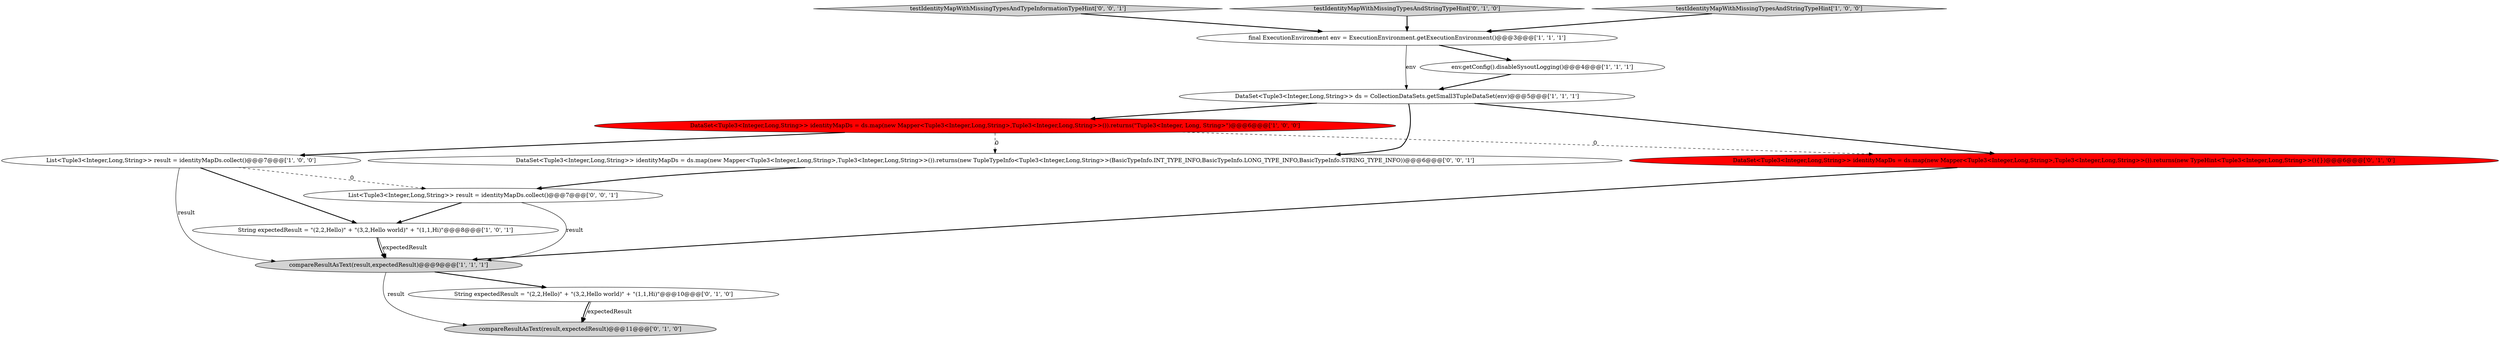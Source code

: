 digraph {
13 [style = filled, label = "List<Tuple3<Integer,Long,String>> result = identityMapDs.collect()@@@7@@@['0', '0', '1']", fillcolor = white, shape = ellipse image = "AAA0AAABBB3BBB"];
4 [style = filled, label = "final ExecutionEnvironment env = ExecutionEnvironment.getExecutionEnvironment()@@@3@@@['1', '1', '1']", fillcolor = white, shape = ellipse image = "AAA0AAABBB1BBB"];
0 [style = filled, label = "compareResultAsText(result,expectedResult)@@@9@@@['1', '1', '1']", fillcolor = lightgray, shape = ellipse image = "AAA0AAABBB1BBB"];
5 [style = filled, label = "DataSet<Tuple3<Integer,Long,String>> identityMapDs = ds.map(new Mapper<Tuple3<Integer,Long,String>,Tuple3<Integer,Long,String>>()).returns(\"Tuple3<Integer, Long, String>\")@@@6@@@['1', '0', '0']", fillcolor = red, shape = ellipse image = "AAA1AAABBB1BBB"];
10 [style = filled, label = "DataSet<Tuple3<Integer,Long,String>> identityMapDs = ds.map(new Mapper<Tuple3<Integer,Long,String>,Tuple3<Integer,Long,String>>()).returns(new TypeHint<Tuple3<Integer,Long,String>>(){})@@@6@@@['0', '1', '0']", fillcolor = red, shape = ellipse image = "AAA1AAABBB2BBB"];
12 [style = filled, label = "testIdentityMapWithMissingTypesAndTypeInformationTypeHint['0', '0', '1']", fillcolor = lightgray, shape = diamond image = "AAA0AAABBB3BBB"];
8 [style = filled, label = "String expectedResult = \"(2,2,Hello)\" + \"(3,2,Hello world)\" + \"(1,1,Hi)\"@@@10@@@['0', '1', '0']", fillcolor = white, shape = ellipse image = "AAA0AAABBB2BBB"];
9 [style = filled, label = "compareResultAsText(result,expectedResult)@@@11@@@['0', '1', '0']", fillcolor = lightgray, shape = ellipse image = "AAA0AAABBB2BBB"];
11 [style = filled, label = "testIdentityMapWithMissingTypesAndStringTypeHint['0', '1', '0']", fillcolor = lightgray, shape = diamond image = "AAA0AAABBB2BBB"];
2 [style = filled, label = "testIdentityMapWithMissingTypesAndStringTypeHint['1', '0', '0']", fillcolor = lightgray, shape = diamond image = "AAA0AAABBB1BBB"];
6 [style = filled, label = "String expectedResult = \"(2,2,Hello)\" + \"(3,2,Hello world)\" + \"(1,1,Hi)\"@@@8@@@['1', '0', '1']", fillcolor = white, shape = ellipse image = "AAA0AAABBB1BBB"];
14 [style = filled, label = "DataSet<Tuple3<Integer,Long,String>> identityMapDs = ds.map(new Mapper<Tuple3<Integer,Long,String>,Tuple3<Integer,Long,String>>()).returns(new TupleTypeInfo<Tuple3<Integer,Long,String>>(BasicTypeInfo.INT_TYPE_INFO,BasicTypeInfo.LONG_TYPE_INFO,BasicTypeInfo.STRING_TYPE_INFO))@@@6@@@['0', '0', '1']", fillcolor = white, shape = ellipse image = "AAA0AAABBB3BBB"];
1 [style = filled, label = "DataSet<Tuple3<Integer,Long,String>> ds = CollectionDataSets.getSmall3TupleDataSet(env)@@@5@@@['1', '1', '1']", fillcolor = white, shape = ellipse image = "AAA0AAABBB1BBB"];
7 [style = filled, label = "env.getConfig().disableSysoutLogging()@@@4@@@['1', '1', '1']", fillcolor = white, shape = ellipse image = "AAA0AAABBB1BBB"];
3 [style = filled, label = "List<Tuple3<Integer,Long,String>> result = identityMapDs.collect()@@@7@@@['1', '0', '0']", fillcolor = white, shape = ellipse image = "AAA0AAABBB1BBB"];
1->5 [style = bold, label=""];
5->3 [style = bold, label=""];
6->0 [style = solid, label="expectedResult"];
5->14 [style = dashed, label="0"];
7->1 [style = bold, label=""];
11->4 [style = bold, label=""];
3->6 [style = bold, label=""];
6->0 [style = bold, label=""];
3->13 [style = dashed, label="0"];
2->4 [style = bold, label=""];
4->7 [style = bold, label=""];
8->9 [style = solid, label="expectedResult"];
0->9 [style = solid, label="result"];
12->4 [style = bold, label=""];
5->10 [style = dashed, label="0"];
3->0 [style = solid, label="result"];
13->0 [style = solid, label="result"];
10->0 [style = bold, label=""];
0->8 [style = bold, label=""];
8->9 [style = bold, label=""];
1->14 [style = bold, label=""];
4->1 [style = solid, label="env"];
14->13 [style = bold, label=""];
13->6 [style = bold, label=""];
1->10 [style = bold, label=""];
}
